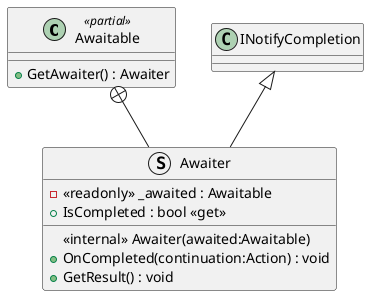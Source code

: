 @startuml
class Awaitable <<partial>> {
    + GetAwaiter() : Awaiter
}
struct Awaiter {
    - <<readonly>> _awaited : Awaitable
    <<internal>> Awaiter(awaited:Awaitable)
    + OnCompleted(continuation:Action) : void
    + IsCompleted : bool <<get>>
    + GetResult() : void
}
Awaitable +-- Awaiter
INotifyCompletion <|-- Awaiter
@enduml
